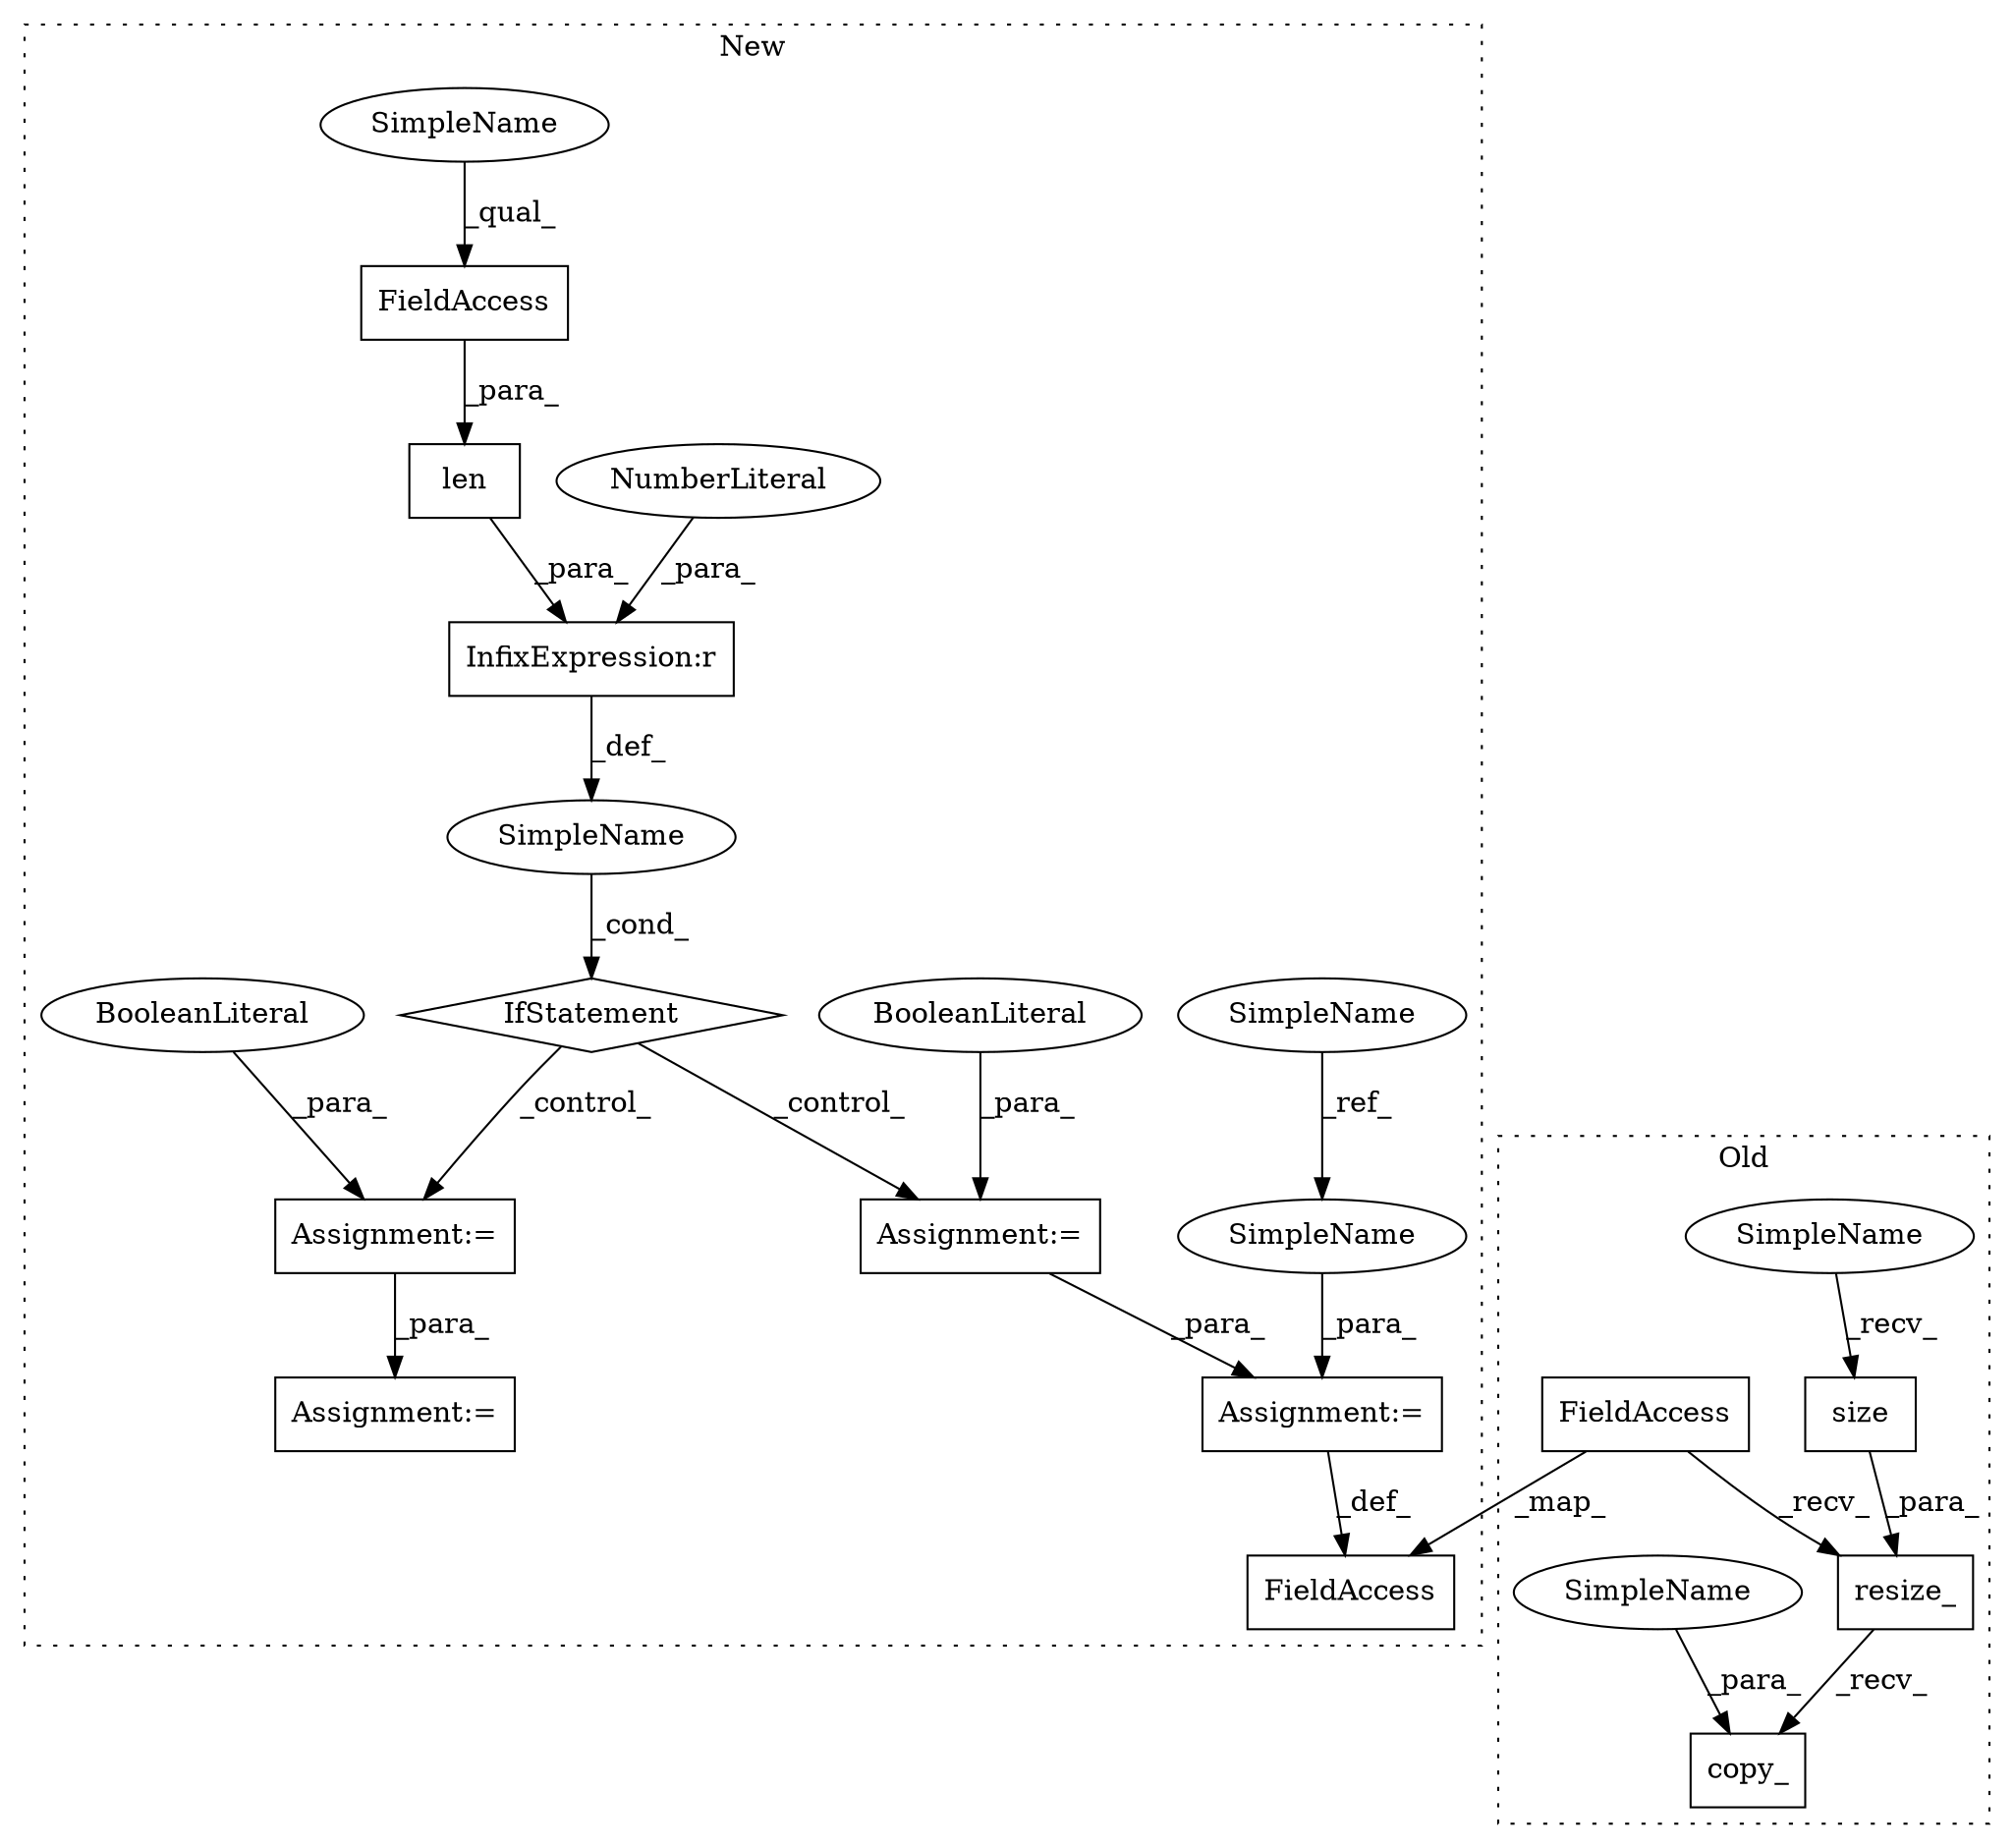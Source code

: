 digraph G {
subgraph cluster0 {
1 [label="copy_" a="32" s="2538,2551" l="6,1" shape="box"];
8 [label="size" a="32" s="2530" l="6" shape="box"];
13 [label="resize_" a="32" s="2514,2536" l="8,1" shape="box"];
15 [label="FieldAccess" a="22" s="2501" l="12" shape="box"];
20 [label="SimpleName" a="42" s="2522" l="7" shape="ellipse"];
21 [label="SimpleName" a="42" s="2544" l="7" shape="ellipse"];
label = "Old";
style="dotted";
}
subgraph cluster1 {
2 [label="IfStatement" a="25" s="2332,2357" l="4,2" shape="diamond"];
3 [label="Assignment:=" a="7" s="2382" l="1" shape="box"];
4 [label="SimpleName" a="42" s="" l="" shape="ellipse"];
5 [label="InfixExpression:r" a="27" s="2353" l="3" shape="box"];
6 [label="len" a="32" s="2336,2352" l="4,1" shape="box"];
7 [label="NumberLiteral" a="34" s="2356" l="1" shape="ellipse"];
9 [label="FieldAccess" a="22" s="2340" l="12" shape="box"];
10 [label="BooleanLiteral" a="9" s="2383" l="4" shape="ellipse"];
11 [label="Assignment:=" a="7" s="2439" l="1" shape="box"];
12 [label="SimpleName" a="42" s="2254" l="7" shape="ellipse"];
14 [label="FieldAccess" a="22" s="2427" l="12" shape="box"];
16 [label="Assignment:=" a="7" s="2410" l="1" shape="box"];
17 [label="BooleanLiteral" a="9" s="2411" l="4" shape="ellipse"];
18 [label="Assignment:=" a="7" s="2465" l="1" shape="box"];
19 [label="SimpleName" a="42" s="2440" l="7" shape="ellipse"];
22 [label="SimpleName" a="42" s="2340" l="4" shape="ellipse"];
label = "New";
style="dotted";
}
2 -> 16 [label="_control_"];
2 -> 3 [label="_control_"];
3 -> 11 [label="_para_"];
4 -> 2 [label="_cond_"];
5 -> 4 [label="_def_"];
6 -> 5 [label="_para_"];
7 -> 5 [label="_para_"];
8 -> 13 [label="_para_"];
9 -> 6 [label="_para_"];
10 -> 3 [label="_para_"];
11 -> 14 [label="_def_"];
12 -> 19 [label="_ref_"];
13 -> 1 [label="_recv_"];
15 -> 14 [label="_map_"];
15 -> 13 [label="_recv_"];
16 -> 18 [label="_para_"];
17 -> 16 [label="_para_"];
19 -> 11 [label="_para_"];
20 -> 8 [label="_recv_"];
21 -> 1 [label="_para_"];
22 -> 9 [label="_qual_"];
}